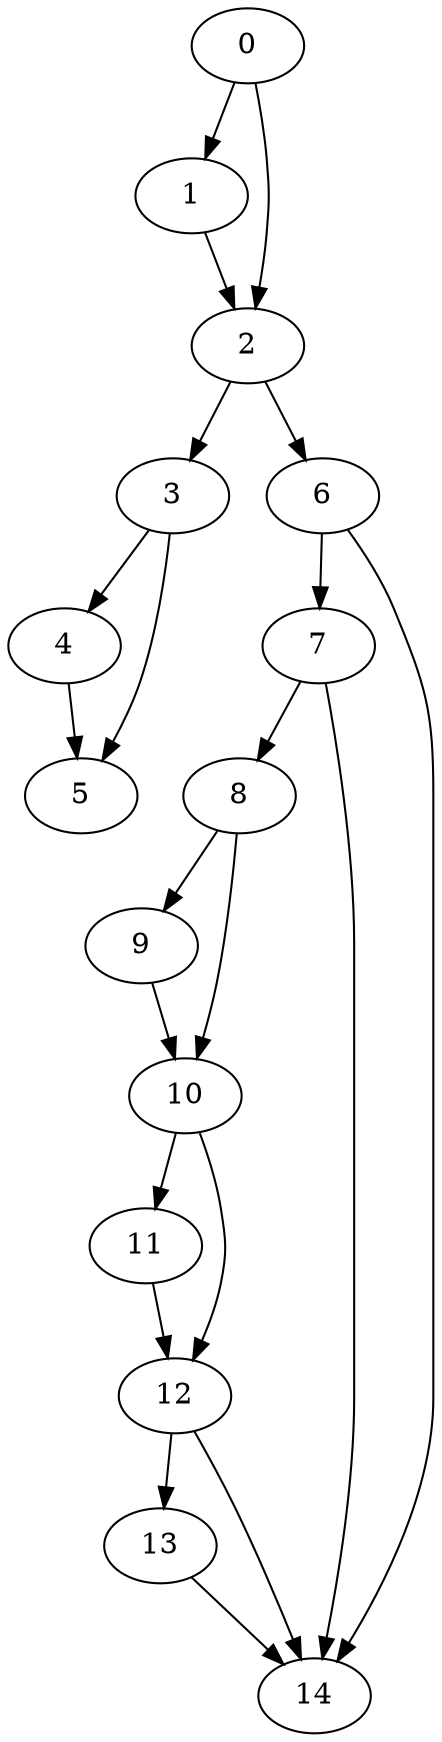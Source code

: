 digraph {
	0
	1
	2
	3
	4
	5
	6
	7
	8
	9
	10
	11
	12
	13
	14
	2 -> 6
	7 -> 8
	10 -> 11
	12 -> 13
	1 -> 2
	0 -> 2
	2 -> 3
	8 -> 10
	9 -> 10
	3 -> 4
	6 -> 7
	6 -> 14
	7 -> 14
	12 -> 14
	13 -> 14
	0 -> 1
	3 -> 5
	4 -> 5
	8 -> 9
	10 -> 12
	11 -> 12
}
